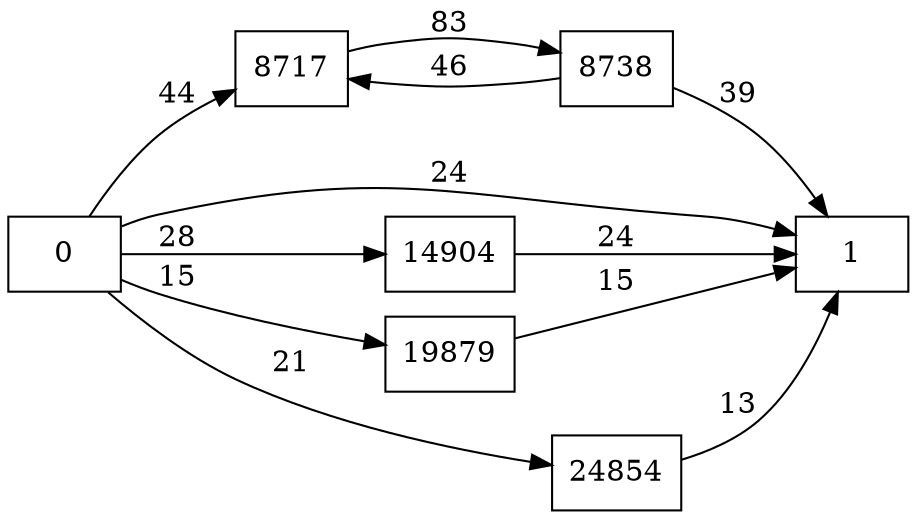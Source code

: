 digraph {
	graph [rankdir=LR]
	node [shape=rectangle]
	8717 -> 8738 [label=83]
	8738 -> 8717 [label=46]
	8738 -> 1 [label=39]
	14904 -> 1 [label=24]
	19879 -> 1 [label=15]
	24854 -> 1 [label=13]
	0 -> 1 [label=24]
	0 -> 8717 [label=44]
	0 -> 14904 [label=28]
	0 -> 19879 [label=15]
	0 -> 24854 [label=21]
}
